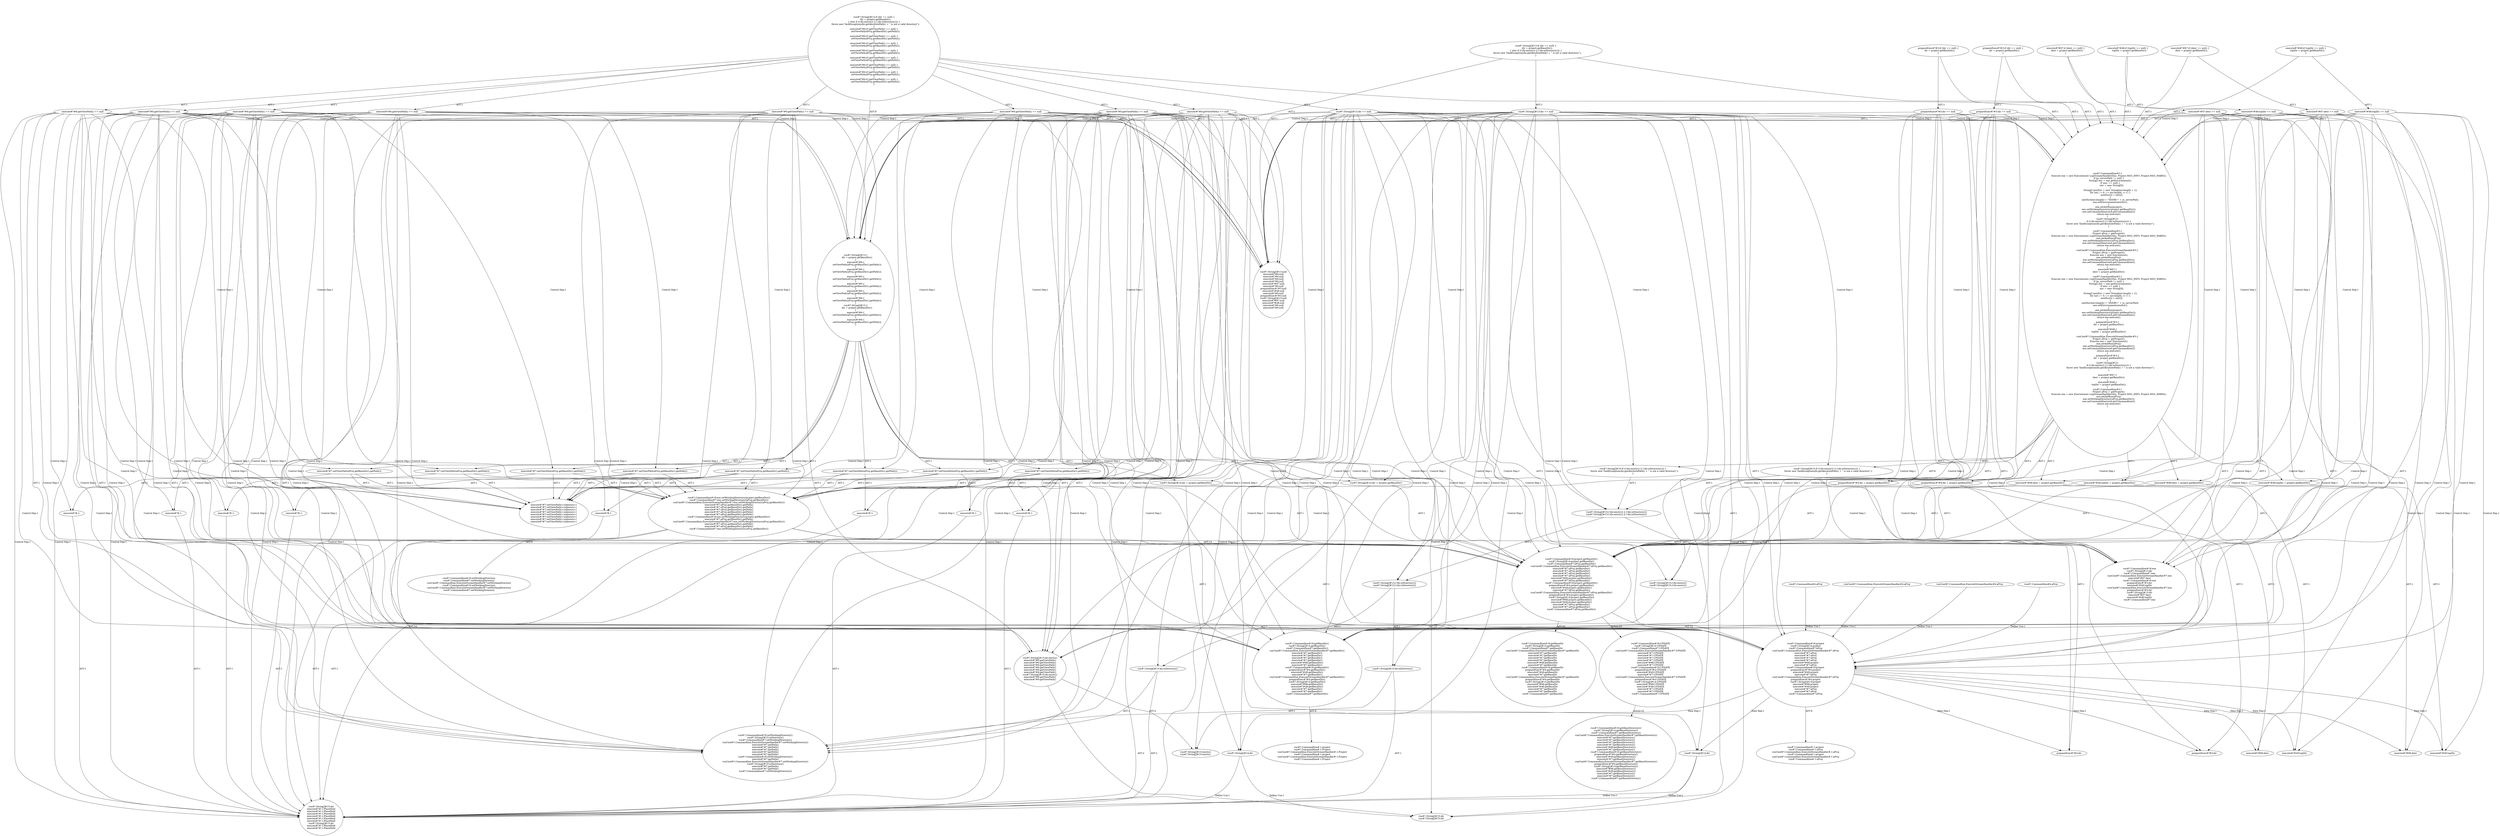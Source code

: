 digraph "Pattern" {
0 [label="run#?,Commandline#18:UPDATE
run#?,String[]#14:UPDATE
run#?,Commandline#7:UPDATE
runCmd#?,Commandline,ExecuteStreamHandler#7:UPDATE
execute#?#7:UPDATE
execute#?#7:UPDATE
execute#?#7:UPDATE
execute#?#7:UPDATE
execute#?#68:UPDATE
execute#?#7:UPDATE
run#?,Commandline#18:UPDATE
prepareExec#?#4:UPDATE
execute#?#49:UPDATE
execute#?#7:UPDATE
runCmd#?,Commandline,ExecuteStreamHandler#7:UPDATE
prepareExec#?#4:UPDATE
run#?,String[]#14:UPDATE
execute#?#68:UPDATE
execute#?#49:UPDATE
execute#?#7:UPDATE
execute#?#7:UPDATE
run#?,Commandline#7:UPDATE" shape=ellipse]
1 [label="run#?,Commandline#18:project.getBaseDir()
run#?,String[]#14:project.getBaseDir()
run#?,Commandline#7:aProj.getBaseDir()
runCmd#?,Commandline,ExecuteStreamHandler#7:aProj.getBaseDir()
execute#?#7:aProj.getBaseDir()
execute#?#7:aProj.getBaseDir()
execute#?#7:aProj.getBaseDir()
execute#?#7:aProj.getBaseDir()
execute#?#68:project.getBaseDir()
execute#?#7:aProj.getBaseDir()
run#?,Commandline#18:project.getBaseDir()
prepareExec#?#4:project.getBaseDir()
execute#?#49:project.getBaseDir()
execute#?#7:aProj.getBaseDir()
runCmd#?,Commandline,ExecuteStreamHandler#7:aProj.getBaseDir()
prepareExec#?#4:project.getBaseDir()
run#?,String[]#14:project.getBaseDir()
execute#?#68:project.getBaseDir()
execute#?#49:project.getBaseDir()
execute#?#7:aProj.getBaseDir()
execute#?#7:aProj.getBaseDir()
run#?,Commandline#7:aProj.getBaseDir()" shape=ellipse]
2 [label="run#?,Commandline#18:exe.setWorkingDirectory(project.getBaseDir())
run#?,Commandline#7:exe.setWorkingDirectory(aProj.getBaseDir())
runCmd#?,Commandline,ExecuteStreamHandler#7:exe.setWorkingDirectory(aProj.getBaseDir())
execute#?#7:aProj.getBaseDir().getPath()
execute#?#7:aProj.getBaseDir().getPath()
execute#?#7:aProj.getBaseDir().getPath()
execute#?#7:aProj.getBaseDir().getPath()
execute#?#7:aProj.getBaseDir().getPath()
run#?,Commandline#18:exe.setWorkingDirectory(project.getBaseDir())
execute#?#7:aProj.getBaseDir().getPath()
runCmd#?,Commandline,ExecuteStreamHandler#7:exe.setWorkingDirectory(aProj.getBaseDir())
execute#?#7:aProj.getBaseDir().getPath()
execute#?#7:aProj.getBaseDir().getPath()
run#?,Commandline#7:exe.setWorkingDirectory(aProj.getBaseDir())" shape=ellipse]
3 [label="run#?,Commandline#3:\{
    Execute exe = new Execute(new LogStreamHandler(this, Project.MSG_INFO, Project.MSG_WARN));
    if (m_serverPath != null) \{
        String[] env = exe.getEnvironment();
        if (env == null) \{
            env = new String[0];
        \}
        String[] newEnv = new String[env.length + 1];
        for (int i = 0; i < env.length; i++) \{
            newEnv[i] = env[i];
        \}
        newEnv[env.length] = \"SSDIR=\" + m_serverPath;
        exe.setEnvironment(newEnv);
    \}
    exe.setAntRun(project);
    exe.setWorkingDirectory(project.getBaseDir());
    exe.setCommandline(cmd.getCommandline());
    return exe.execute();
\}
run#?,String[]#15:
    if ((!dir.exists()) || (!dir.isDirectory())) \{
        throw new TaskException(dir.getAbsolutePath() + \" is not a valid directory\");
    \}

run#?,Commandline#3:\{
    Project aProj = getProject();
    Execute exe = new Execute(new LogStreamHandler(this, Project.MSG_INFO, Project.MSG_WARN));
    exe.setAntRun(aProj);
    exe.setWorkingDirectory(aProj.getBaseDir());
    exe.setCommandline(cmd.getCommandline());
    return exe.execute();
\}
runCmd#?,Commandline,ExecuteStreamHandler#3:\{
    Project aProj = getProject();
    Execute exe = new Execute(out);
    exe.setAntRun(aProj);
    exe.setWorkingDirectory(aProj.getBaseDir());
    exe.setCommandline(cmd.getCommandline());
    return exe.execute();
\}
execute#?#67:\{
    dest = project.getBaseDir();
\}
run#?,Commandline#3:\{
    Execute exe = new Execute(new LogStreamHandler(this, Project.MSG_INFO, Project.MSG_WARN));
    if (m_serverPath != null) \{
        String[] env = exe.getEnvironment();
        if (env == null) \{
            env = new String[0];
        \}
        String[] newEnv = new String[env.length + 1];
        for (int i = 0; i < env.length; i++) \{
            newEnv[i] = env[i];
        \}
        newEnv[env.length] = \"SSDIR=\" + m_serverPath;
        exe.setEnvironment(newEnv);
    \}
    exe.setAntRun(project);
    exe.setWorkingDirectory(project.getBaseDir());
    exe.setCommandline(cmd.getCommandline());
    return exe.execute();
\}
prepareExec#?#3:\{
    dir = project.getBaseDir();
\}
execute#?#48:\{
    topDir = project.getBaseDir();
\}
runCmd#?,Commandline,ExecuteStreamHandler#3:\{
    Project aProj = getProject();
    Execute exe = new Execute(out);
    exe.setAntRun(aProj);
    exe.setWorkingDirectory(aProj.getBaseDir());
    exe.setCommandline(cmd.getCommandline());
    return exe.execute();
\}
prepareExec#?#3:\{
    dir = project.getBaseDir();
\}
run#?,String[]#15:
    if ((!dir.exists()) || (!dir.isDirectory())) \{
        throw new TaskException(dir.getAbsolutePath() + \" is not a valid directory\");
    \}

execute#?#67:\{
    dest = project.getBaseDir();
\}
execute#?#48:\{
    topDir = project.getBaseDir();
\}
run#?,Commandline#3:\{
    Project aProj = getProject();
    Execute exe = new Execute(new LogStreamHandler(this, Project.MSG_INFO, Project.MSG_WARN));
    exe.setAntRun(aProj);
    exe.setWorkingDirectory(aProj.getBaseDir());
    exe.setCommandline(cmd.getCommandline());
    return exe.execute();
\}" shape=ellipse]
4 [label="run#?,Commandline#18:setWorkingDirectory
run#?,Commandline#7:setWorkingDirectory
runCmd#?,Commandline,ExecuteStreamHandler#7:setWorkingDirectory
run#?,Commandline#18:setWorkingDirectory
runCmd#?,Commandline,ExecuteStreamHandler#7:setWorkingDirectory
run#?,Commandline#7:setWorkingDirectory" shape=ellipse]
5 [label="run#?,Commandline#18:exe
run#?,String[]#13:dir
run#?,Commandline#7:exe
runCmd#?,Commandline,ExecuteStreamHandler#7:exe
execute#?#67:dest
run#?,Commandline#18:exe
prepareExec#?#3:dir
execute#?#48:topDir
runCmd#?,Commandline,ExecuteStreamHandler#7:exe
prepareExec#?#3:dir
run#?,String[]#13:dir
execute#?#67:dest
execute#?#48:topDir
run#?,Commandline#7:exe" shape=ellipse]
6 [label="run#?,Commandline#18:setWorkingDirectory()
run#?,String[]#15:isDirectory()
run#?,Commandline#7:setWorkingDirectory()
runCmd#?,Commandline,ExecuteStreamHandler#7:setWorkingDirectory()
execute#?#7:getPath()
execute#?#7:getPath()
execute#?#7:getPath()
execute#?#7:getPath()
execute#?#7:getPath()
run#?,Commandline#18:setWorkingDirectory()
execute#?#7:getPath()
runCmd#?,Commandline,ExecuteStreamHandler#7:setWorkingDirectory()
run#?,String[]#15:isDirectory()
execute#?#7:getPath()
execute#?#7:getPath()
run#?,Commandline#7:setWorkingDirectory()" shape=ellipse]
7 [label="run#?,Commandline#18:getBaseDir
run#?,String[]#14:getBaseDir
run#?,Commandline#7:getBaseDir
runCmd#?,Commandline,ExecuteStreamHandler#7:getBaseDir
execute#?#7:getBaseDir
execute#?#7:getBaseDir
execute#?#7:getBaseDir
execute#?#7:getBaseDir
execute#?#68:getBaseDir
execute#?#7:getBaseDir
run#?,Commandline#18:getBaseDir
prepareExec#?#4:getBaseDir
execute#?#49:getBaseDir
execute#?#7:getBaseDir
runCmd#?,Commandline,ExecuteStreamHandler#7:getBaseDir
prepareExec#?#4:getBaseDir
run#?,String[]#14:getBaseDir
execute#?#68:getBaseDir
execute#?#49:getBaseDir
execute#?#7:getBaseDir
execute#?#7:getBaseDir
run#?,Commandline#7:getBaseDir" shape=ellipse]
8 [label="run#?,Commandline#18:project
run#?,String[]#14:project
run#?,Commandline#7:aProj
runCmd#?,Commandline,ExecuteStreamHandler#7:aProj
execute#?#7:aProj
execute#?#7:aProj
execute#?#7:aProj
execute#?#7:aProj
execute#?#68:project
execute#?#7:aProj
run#?,Commandline#18:project
prepareExec#?#4:project
execute#?#49:project
execute#?#7:aProj
runCmd#?,Commandline,ExecuteStreamHandler#7:aProj
prepareExec#?#4:project
run#?,String[]#14:project
execute#?#68:project
execute#?#49:project
execute#?#7:aProj
execute#?#7:aProj
run#?,Commandline#7:aProj" shape=ellipse]
9 [label="run#?,Commandline#-1:project
run#?,Commandline#-1:aProj
runCmd#?,Commandline,ExecuteStreamHandler#-1:aProj
run#?,Commandline#-1:project
runCmd#?,Commandline,ExecuteStreamHandler#-1:aProj
run#?,Commandline#-1:aProj" shape=ellipse]
10 [label="run#?,Commandline#18:getBaseDir()
run#?,String[]#14:getBaseDir()
run#?,Commandline#7:getBaseDir()
runCmd#?,Commandline,ExecuteStreamHandler#7:getBaseDir()
execute#?#7:getBaseDir()
execute#?#7:getBaseDir()
execute#?#7:getBaseDir()
execute#?#7:getBaseDir()
execute#?#68:getBaseDir()
execute#?#7:getBaseDir()
run#?,Commandline#18:getBaseDir()
prepareExec#?#4:getBaseDir()
execute#?#49:getBaseDir()
execute#?#7:getBaseDir()
runCmd#?,Commandline,ExecuteStreamHandler#7:getBaseDir()
prepareExec#?#4:getBaseDir()
run#?,String[]#14:getBaseDir()
execute#?#68:getBaseDir()
execute#?#49:getBaseDir()
execute#?#7:getBaseDir()
execute#?#7:getBaseDir()
run#?,Commandline#7:getBaseDir()" shape=ellipse]
11 [label="run#?,Commandline#-1:project
run#?,Commandline#-1:Project
runCmd#?,Commandline,ExecuteStreamHandler#-1:Project
run#?,Commandline#-1:project
runCmd#?,Commandline,ExecuteStreamHandler#-1:Project
run#?,Commandline#-1:Project" shape=ellipse]
12 [label="run#?,Commandline#18:getBaseDirectory()
run#?,String[]#14:getBaseDirectory()
run#?,Commandline#7:getBaseDirectory()
runCmd#?,Commandline,ExecuteStreamHandler#7:getBaseDirectory()
execute#?#7:getBaseDirectory()
execute#?#7:getBaseDirectory()
execute#?#7:getBaseDirectory()
execute#?#7:getBaseDirectory()
execute#?#68:getBaseDirectory()
execute#?#7:getBaseDirectory()
run#?,Commandline#18:getBaseDirectory()
prepareExec#?#4:getBaseDirectory()
execute#?#49:getBaseDirectory()
execute#?#7:getBaseDirectory()
runCmd#?,Commandline,ExecuteStreamHandler#7:getBaseDirectory()
prepareExec#?#4:getBaseDirectory()
run#?,String[]#14:getBaseDirectory()
execute#?#68:getBaseDirectory()
execute#?#49:getBaseDirectory()
execute#?#7:getBaseDirectory()
execute#?#7:getBaseDirectory()
run#?,Commandline#7:getBaseDirectory()" shape=ellipse]
13 [label="run#?,String[]#15:dir.exists()
execute#?#6:getViewPath()
execute#?#6:getViewPath()
execute#?#6:getViewPath()
execute#?#6:getViewPath()
execute#?#6:getViewPath()
execute#?#6:getViewPath()
run#?,String[]#15:dir.exists()
execute#?#6:getViewPath()
execute#?#6:getViewPath()" shape=ellipse]
14 [label="run#?,String[]#13:if (dir == null) \{
    dir = project.getBaseDir();
\} else if ((!dir.exists()) || (!dir.isDirectory())) \{
    throw new TaskException(dir.getAbsolutePath() + \" is not a valid directory\");
\}
execute#?#6:if (getViewPath() == null) \{
    setViewPath(aProj.getBaseDir().getPath());
\}
execute#?#6:if (getViewPath() == null) \{
    setViewPath(aProj.getBaseDir().getPath());
\}
execute#?#6:if (getViewPath() == null) \{
    setViewPath(aProj.getBaseDir().getPath());
\}
execute#?#6:if (getViewPath() == null) \{
    setViewPath(aProj.getBaseDir().getPath());
\}
execute#?#6:if (getViewPath() == null) \{
    setViewPath(aProj.getBaseDir().getPath());
\}
execute#?#6:if (getViewPath() == null) \{
    setViewPath(aProj.getBaseDir().getPath());
\}
execute#?#6:if (getViewPath() == null) \{
    setViewPath(aProj.getBaseDir().getPath());
\}
execute#?#6:if (getViewPath() == null) \{
    setViewPath(aProj.getBaseDir().getPath());
\}" shape=ellipse]
15 [label="run#?,String[]#15:(!dir.isDirectory())
run#?,String[]#15:(!dir.isDirectory())" shape=ellipse]
16 [label="run#?,String[]#13:null
execute#?#6:null
execute#?#6:null
execute#?#6:null
execute#?#6:null
execute#?#67:null
execute#?#6:null
prepareExec#?#3:null
execute#?#48:null
execute#?#6:null
prepareExec#?#3:null
run#?,String[]#13:null
execute#?#67:null
execute#?#48:null
execute#?#6:null
execute#?#6:null" shape=ellipse]
17 [label="run#?,String[]#15:(!dir.exists()) || (!dir.isDirectory())
run#?,String[]#15:(!dir.exists()) || (!dir.isDirectory())" shape=ellipse]
18 [label="run#?,String[]#15:dir
run#?,String[]#15:dir" shape=ellipse]
19 [label="run#?,String[]#13:\{
    dir = project.getBaseDir();
\}
execute#?#6:\{
    setViewPath(aProj.getBaseDir().getPath());
\}
execute#?#6:\{
    setViewPath(aProj.getBaseDir().getPath());
\}
execute#?#6:\{
    setViewPath(aProj.getBaseDir().getPath());
\}
execute#?#6:\{
    setViewPath(aProj.getBaseDir().getPath());
\}
execute#?#6:\{
    setViewPath(aProj.getBaseDir().getPath());
\}
execute#?#6:\{
    setViewPath(aProj.getBaseDir().getPath());
\}
run#?,String[]#13:\{
    dir = project.getBaseDir();
\}
execute#?#6:\{
    setViewPath(aProj.getBaseDir().getPath());
\}
execute#?#6:\{
    setViewPath(aProj.getBaseDir().getPath());
\}" shape=ellipse]
20 [label="run#?,String[]#15:(!dir.exists())
run#?,String[]#15:(!dir.exists())" shape=ellipse]
21 [label="run#?,String[]#14:dir" shape=ellipse]
22 [label="run#?,String[]#15:if ((!dir.exists()) || (!dir.isDirectory())) \{
    throw new TaskException(dir.getAbsolutePath() + \" is not a valid directory\");
\}" shape=ellipse]
23 [label="run#?,String[]#15:exists()
run#?,String[]#15:exists()" shape=ellipse]
24 [label="run#?,String[]#15:dir.isDirectory()" shape=ellipse]
25 [label="run#?,String[]#15:dir
execute#?#-1:PlaceHold
execute#?#-1:PlaceHold
execute#?#-1:PlaceHold
execute#?#-1:PlaceHold
execute#?#-1:PlaceHold
execute#?#-1:PlaceHold
run#?,String[]#15:dir
execute#?#-1:PlaceHold
execute#?#-1:PlaceHold" shape=ellipse]
26 [label="run#?,String[]#13:dir == null" shape=ellipse]
27 [label="run#?,String[]#14:dir = project.getBaseDir()" shape=ellipse]
28 [label="run#?,Commandline#4:aProj" shape=ellipse]
29 [label="runCmd#?,Commandline,ExecuteStreamHandler#4:aProj" shape=ellipse]
30 [label="execute#?#7:setViewPath(<unknown>)
execute#?#7:setViewPath(<unknown>)
execute#?#7:setViewPath(<unknown>)
execute#?#7:setViewPath(<unknown>)
execute#?#7:setViewPath(<unknown>)
execute#?#7:setViewPath(<unknown>)
execute#?#7:setViewPath(<unknown>)
execute#?#7:setViewPath(<unknown>)" shape=ellipse]
31 [label="execute#?#-1:" shape=ellipse]
32 [label="execute#?#7:setViewPath(aProj.getBaseDir().getPath())" shape=ellipse]
33 [label="execute#?#6:getViewPath() == null" shape=ellipse]
34 [label="execute#?#7:setViewPath(aProj.getBaseDir().getPath())" shape=ellipse]
35 [label="execute#?#6:getViewPath() == null" shape=ellipse]
36 [label="execute#?#-1:" shape=ellipse]
37 [label="execute#?#6:getViewPath() == null" shape=ellipse]
38 [label="execute#?#-1:" shape=ellipse]
39 [label="execute#?#7:setViewPath(aProj.getBaseDir().getPath())" shape=ellipse]
40 [label="execute#?#-1:" shape=ellipse]
41 [label="execute#?#7:setViewPath(aProj.getBaseDir().getPath())" shape=ellipse]
42 [label="execute#?#6:getViewPath() == null" shape=ellipse]
43 [label="execute#?#67:if (dest == null) \{
    dest = project.getBaseDir();
\}" shape=ellipse]
44 [label="execute#?#67:dest == null" shape=ellipse]
45 [label="execute#?#68:dest" shape=ellipse]
46 [label="execute#?#68:dest = project.getBaseDir()" shape=ellipse]
47 [label="execute#?#-1:" shape=ellipse]
48 [label="execute#?#6:getViewPath() == null" shape=ellipse]
49 [label="execute#?#7:setViewPath(aProj.getBaseDir().getPath())" shape=ellipse]
50 [label="prepareExec#?#3:if (dir == null) \{
    dir = project.getBaseDir();
\}" shape=ellipse]
51 [label="prepareExec#?#4:dir = project.getBaseDir()" shape=ellipse]
52 [label="prepareExec#?#4:dir" shape=ellipse]
53 [label="prepareExec#?#3:dir == null" shape=ellipse]
54 [label="execute#?#49:topDir" shape=ellipse]
55 [label="execute#?#48:topDir == null" shape=ellipse]
56 [label="execute#?#48:if (topDir == null) \{
    topDir = project.getBaseDir();
\}" shape=ellipse]
57 [label="execute#?#49:topDir = project.getBaseDir()" shape=ellipse]
58 [label="execute#?#7:setViewPath(aProj.getBaseDir().getPath())" shape=ellipse]
59 [label="execute#?#6:getViewPath() == null" shape=ellipse]
60 [label="execute#?#-1:" shape=ellipse]
61 [label="runCmd#?,Commandline,ExecuteStreamHandler#4:aProj" shape=ellipse]
62 [label="prepareExec#?#3:dir == null" shape=ellipse]
63 [label="prepareExec#?#4:dir = project.getBaseDir()" shape=ellipse]
64 [label="prepareExec#?#3:if (dir == null) \{
    dir = project.getBaseDir();
\}" shape=ellipse]
65 [label="prepareExec#?#4:dir" shape=ellipse]
66 [label="run#?,String[]#13:dir == null" shape=ellipse]
67 [label="run#?,String[]#13:if (dir == null) \{
    dir = project.getBaseDir();
\} else if ((!dir.exists()) || (!dir.isDirectory())) \{
    throw new TaskException(dir.getAbsolutePath() + \" is not a valid directory\");
\}" shape=ellipse]
68 [label="run#?,String[]#15:if ((!dir.exists()) || (!dir.isDirectory())) \{
    throw new TaskException(dir.getAbsolutePath() + \" is not a valid directory\");
\}" shape=ellipse]
69 [label="run#?,String[]#14:dir = project.getBaseDir()" shape=ellipse]
70 [label="run#?,String[]#14:dir" shape=ellipse]
71 [label="run#?,String[]#15:dir.isDirectory()" shape=ellipse]
72 [label="execute#?#67:dest == null" shape=ellipse]
73 [label="execute#?#68:dest = project.getBaseDir()" shape=ellipse]
74 [label="execute#?#67:if (dest == null) \{
    dest = project.getBaseDir();
\}" shape=ellipse]
75 [label="execute#?#68:dest" shape=ellipse]
76 [label="execute#?#48:if (topDir == null) \{
    topDir = project.getBaseDir();
\}" shape=ellipse]
77 [label="execute#?#49:topDir" shape=ellipse]
78 [label="execute#?#48:topDir == null" shape=ellipse]
79 [label="execute#?#49:topDir = project.getBaseDir()" shape=ellipse]
80 [label="execute#?#7:setViewPath(aProj.getBaseDir().getPath())" shape=ellipse]
81 [label="execute#?#-1:" shape=ellipse]
82 [label="execute#?#6:getViewPath() == null" shape=ellipse]
83 [label="execute#?#6:getViewPath() == null" shape=ellipse]
84 [label="execute#?#7:setViewPath(aProj.getBaseDir().getPath())" shape=ellipse]
85 [label="execute#?#-1:" shape=ellipse]
86 [label="run#?,Commandline#4:aProj" shape=ellipse]
0 -> 12 [label="Action:22"];
1 -> 0 [label="Action:22"];
1 -> 7 [label="AST:22"];
1 -> 8 [label="AST:22"];
1 -> 10 [label="AST:22"];
2 -> 1 [label="AST:14"];
2 -> 4 [label="AST:6"];
2 -> 5 [label="AST:6"];
2 -> 6 [label="AST:14"];
3 -> 2 [label="AST:6"];
3 -> 22 [label="AST:1"];
3 -> 46 [label="AST:1"];
3 -> 51 [label="AST:1"];
3 -> 57 [label="AST:1"];
3 -> 63 [label="AST:1"];
3 -> 68 [label="AST:1"];
3 -> 73 [label="AST:1"];
3 -> 79 [label="AST:1"];
8 -> 9 [label="AST:6"];
8 -> 21 [label="Data Dep:1"];
8 -> 45 [label="Data Dep:1"];
8 -> 52 [label="Data Dep:1"];
8 -> 54 [label="Data Dep:1"];
8 -> 65 [label="Data Dep:1"];
8 -> 70 [label="Data Dep:1"];
8 -> 75 [label="Data Dep:1"];
8 -> 77 [label="Data Dep:1"];
10 -> 11 [label="AST:6"];
13 -> 18 [label="AST:2"];
13 -> 23 [label="AST:2"];
14 -> 26 [label="AST:1"];
14 -> 19 [label="AST:9"];
14 -> 3 [label="AST:1"];
14 -> 33 [label="AST:1"];
14 -> 35 [label="AST:1"];
14 -> 37 [label="AST:1"];
14 -> 42 [label="AST:1"];
14 -> 48 [label="AST:1"];
14 -> 59 [label="AST:1"];
14 -> 82 [label="AST:1"];
14 -> 83 [label="AST:1"];
15 -> 24 [label="AST:1"];
15 -> 71 [label="AST:1"];
17 -> 15 [label="AST:2"];
17 -> 20 [label="AST:2"];
19 -> 27 [label="AST:1"];
19 -> 32 [label="AST:1"];
19 -> 34 [label="AST:1"];
19 -> 39 [label="AST:1"];
19 -> 41 [label="AST:1"];
19 -> 49 [label="AST:1"];
19 -> 58 [label="AST:1"];
19 -> 69 [label="AST:1"];
19 -> 80 [label="AST:1"];
19 -> 84 [label="AST:1"];
20 -> 13 [label="AST:2"];
21 -> 18 [label="Define Use:1"];
21 -> 25 [label="Define Use:1"];
22 -> 17 [label="AST:1"];
24 -> 25 [label="AST:1"];
24 -> 6 [label="AST:1"];
26 -> 13 [label="Control Dep:1"];
26 -> 15 [label="Control Dep:1"];
26 -> 16 [label="AST:1"];
26 -> 17 [label="Control Dep:1"];
26 -> 18 [label="Control Dep:1"];
26 -> 19 [label="Control Dep:1"];
26 -> 20 [label="Control Dep:1"];
26 -> 21 [label="Control Dep:1"];
26 -> 22 [label="Control Dep:1"];
26 -> 23 [label="Control Dep:1"];
26 -> 24 [label="Control Dep:1"];
26 -> 25 [label="Control Dep:1"];
26 -> 5 [label="AST:1"];
26 -> 27 [label="Control Dep:1"];
26 -> 1 [label="Control Dep:1"];
26 -> 10 [label="Control Dep:1"];
26 -> 8 [label="Control Dep:1"];
26 -> 3 [label="Control Dep:1"];
26 -> 6 [label="Control Dep:1"];
27 -> 21 [label="AST:1"];
27 -> 1 [label="AST:1"];
28 -> 8 [label="Define Use:1"];
29 -> 8 [label="Define Use:1"];
31 -> 25 [label="AST:1"];
32 -> 30 [label="AST:1"];
32 -> 31 [label="AST:1"];
32 -> 2 [label="AST:1"];
33 -> 30 [label="Control Dep:1"];
33 -> 31 [label="Control Dep:1"];
33 -> 32 [label="Control Dep:1"];
33 -> 13 [label="AST:1"];
33 -> 16 [label="AST:1"];
33 -> 19 [label="Control Dep:1"];
33 -> 25 [label="Control Dep:1"];
33 -> 2 [label="Control Dep:1"];
33 -> 6 [label="Control Dep:1"];
33 -> 1 [label="Control Dep:1"];
33 -> 10 [label="Control Dep:1"];
33 -> 8 [label="Control Dep:1"];
34 -> 36 [label="AST:1"];
34 -> 30 [label="AST:1"];
34 -> 2 [label="AST:1"];
35 -> 34 [label="Control Dep:1"];
35 -> 13 [label="AST:1"];
35 -> 16 [label="AST:1"];
35 -> 19 [label="Control Dep:1"];
35 -> 30 [label="Control Dep:1"];
35 -> 36 [label="Control Dep:1"];
35 -> 25 [label="Control Dep:1"];
35 -> 2 [label="Control Dep:1"];
35 -> 6 [label="Control Dep:1"];
35 -> 1 [label="Control Dep:1"];
35 -> 10 [label="Control Dep:1"];
35 -> 8 [label="Control Dep:1"];
36 -> 25 [label="AST:1"];
37 -> 13 [label="AST:1"];
37 -> 16 [label="AST:1"];
37 -> 19 [label="Control Dep:1"];
37 -> 39 [label="Control Dep:1"];
37 -> 30 [label="Control Dep:1"];
37 -> 38 [label="Control Dep:1"];
37 -> 25 [label="Control Dep:1"];
37 -> 2 [label="Control Dep:1"];
37 -> 6 [label="Control Dep:1"];
37 -> 1 [label="Control Dep:1"];
37 -> 10 [label="Control Dep:1"];
37 -> 8 [label="Control Dep:1"];
38 -> 25 [label="AST:1"];
39 -> 38 [label="AST:1"];
39 -> 30 [label="AST:1"];
39 -> 2 [label="AST:1"];
40 -> 25 [label="AST:1"];
41 -> 40 [label="AST:1"];
41 -> 30 [label="AST:1"];
41 -> 2 [label="AST:1"];
42 -> 40 [label="Control Dep:1"];
42 -> 41 [label="Control Dep:1"];
42 -> 13 [label="AST:1"];
42 -> 16 [label="AST:1"];
42 -> 19 [label="Control Dep:1"];
42 -> 30 [label="Control Dep:1"];
42 -> 25 [label="Control Dep:1"];
42 -> 2 [label="Control Dep:1"];
42 -> 6 [label="Control Dep:1"];
42 -> 1 [label="Control Dep:1"];
42 -> 10 [label="Control Dep:1"];
42 -> 8 [label="Control Dep:1"];
43 -> 44 [label="AST:1"];
43 -> 3 [label="AST:1"];
44 -> 5 [label="AST:1"];
44 -> 16 [label="AST:1"];
44 -> 3 [label="Control Dep:1"];
44 -> 46 [label="Control Dep:1"];
44 -> 45 [label="Control Dep:1"];
44 -> 1 [label="Control Dep:1"];
44 -> 10 [label="Control Dep:1"];
44 -> 8 [label="Control Dep:1"];
46 -> 45 [label="AST:1"];
46 -> 1 [label="AST:1"];
47 -> 25 [label="AST:1"];
48 -> 47 [label="Control Dep:1"];
48 -> 13 [label="AST:1"];
48 -> 16 [label="AST:1"];
48 -> 19 [label="Control Dep:1"];
48 -> 49 [label="Control Dep:1"];
48 -> 30 [label="Control Dep:1"];
48 -> 25 [label="Control Dep:1"];
48 -> 2 [label="Control Dep:1"];
48 -> 6 [label="Control Dep:1"];
48 -> 1 [label="Control Dep:1"];
48 -> 10 [label="Control Dep:1"];
48 -> 8 [label="Control Dep:1"];
49 -> 47 [label="AST:1"];
49 -> 30 [label="AST:1"];
49 -> 2 [label="AST:1"];
50 -> 53 [label="AST:1"];
50 -> 3 [label="AST:1"];
51 -> 52 [label="AST:1"];
51 -> 1 [label="AST:1"];
53 -> 51 [label="Control Dep:1"];
53 -> 52 [label="Control Dep:1"];
53 -> 5 [label="AST:1"];
53 -> 16 [label="AST:1"];
53 -> 3 [label="Control Dep:1"];
53 -> 1 [label="Control Dep:1"];
53 -> 10 [label="Control Dep:1"];
53 -> 8 [label="Control Dep:1"];
55 -> 54 [label="Control Dep:1"];
55 -> 5 [label="AST:1"];
55 -> 16 [label="AST:1"];
55 -> 3 [label="Control Dep:1"];
55 -> 57 [label="Control Dep:1"];
55 -> 1 [label="Control Dep:1"];
55 -> 10 [label="Control Dep:1"];
55 -> 8 [label="Control Dep:1"];
56 -> 55 [label="AST:1"];
56 -> 3 [label="AST:1"];
57 -> 54 [label="AST:1"];
57 -> 1 [label="AST:1"];
58 -> 60 [label="AST:1"];
58 -> 30 [label="AST:1"];
58 -> 2 [label="AST:1"];
59 -> 58 [label="Control Dep:1"];
59 -> 13 [label="AST:1"];
59 -> 16 [label="AST:1"];
59 -> 19 [label="Control Dep:1"];
59 -> 30 [label="Control Dep:1"];
59 -> 60 [label="Control Dep:1"];
59 -> 25 [label="Control Dep:1"];
59 -> 2 [label="Control Dep:1"];
59 -> 6 [label="Control Dep:1"];
59 -> 1 [label="Control Dep:1"];
59 -> 10 [label="Control Dep:1"];
59 -> 8 [label="Control Dep:1"];
60 -> 25 [label="AST:1"];
61 -> 8 [label="Define Use:1"];
62 -> 5 [label="AST:1"];
62 -> 16 [label="AST:1"];
62 -> 3 [label="Control Dep:1"];
62 -> 63 [label="Control Dep:1"];
62 -> 65 [label="Control Dep:1"];
62 -> 1 [label="Control Dep:1"];
62 -> 10 [label="Control Dep:1"];
62 -> 8 [label="Control Dep:1"];
63 -> 65 [label="AST:1"];
63 -> 1 [label="AST:1"];
64 -> 62 [label="AST:1"];
64 -> 3 [label="AST:1"];
66 -> 5 [label="AST:1"];
66 -> 16 [label="AST:1"];
66 -> 19 [label="Control Dep:1"];
66 -> 69 [label="Control Dep:1"];
66 -> 70 [label="Control Dep:1"];
66 -> 1 [label="Control Dep:1"];
66 -> 10 [label="Control Dep:1"];
66 -> 8 [label="Control Dep:1"];
66 -> 3 [label="Control Dep:1"];
66 -> 68 [label="Control Dep:1"];
66 -> 17 [label="Control Dep:1"];
66 -> 20 [label="Control Dep:1"];
66 -> 13 [label="Control Dep:1"];
66 -> 23 [label="Control Dep:1"];
66 -> 18 [label="Control Dep:1"];
66 -> 15 [label="Control Dep:1"];
66 -> 71 [label="Control Dep:1"];
66 -> 6 [label="Control Dep:1"];
66 -> 25 [label="Control Dep:1"];
67 -> 66 [label="AST:1"];
67 -> 19 [label="AST:1"];
67 -> 3 [label="AST:1"];
68 -> 17 [label="AST:1"];
69 -> 70 [label="AST:1"];
69 -> 1 [label="AST:1"];
70 -> 18 [label="Define Use:1"];
70 -> 25 [label="Define Use:1"];
71 -> 25 [label="AST:1"];
71 -> 6 [label="AST:1"];
72 -> 5 [label="AST:1"];
72 -> 16 [label="AST:1"];
72 -> 3 [label="Control Dep:1"];
72 -> 73 [label="Control Dep:1"];
72 -> 75 [label="Control Dep:1"];
72 -> 1 [label="Control Dep:1"];
72 -> 10 [label="Control Dep:1"];
72 -> 8 [label="Control Dep:1"];
73 -> 75 [label="AST:1"];
73 -> 1 [label="AST:1"];
74 -> 72 [label="AST:1"];
74 -> 3 [label="AST:1"];
76 -> 78 [label="AST:1"];
76 -> 3 [label="AST:1"];
78 -> 77 [label="Control Dep:1"];
78 -> 5 [label="AST:1"];
78 -> 16 [label="AST:1"];
78 -> 3 [label="Control Dep:1"];
78 -> 79 [label="Control Dep:1"];
78 -> 1 [label="Control Dep:1"];
78 -> 10 [label="Control Dep:1"];
78 -> 8 [label="Control Dep:1"];
79 -> 77 [label="AST:1"];
79 -> 1 [label="AST:1"];
80 -> 81 [label="AST:1"];
80 -> 30 [label="AST:1"];
80 -> 2 [label="AST:1"];
81 -> 25 [label="AST:1"];
82 -> 80 [label="Control Dep:1"];
82 -> 81 [label="Control Dep:1"];
82 -> 13 [label="AST:1"];
82 -> 16 [label="AST:1"];
82 -> 19 [label="Control Dep:1"];
82 -> 30 [label="Control Dep:1"];
82 -> 25 [label="Control Dep:1"];
82 -> 2 [label="Control Dep:1"];
82 -> 6 [label="Control Dep:1"];
82 -> 1 [label="Control Dep:1"];
82 -> 10 [label="Control Dep:1"];
82 -> 8 [label="Control Dep:1"];
83 -> 13 [label="AST:1"];
83 -> 16 [label="AST:1"];
83 -> 19 [label="Control Dep:1"];
83 -> 84 [label="Control Dep:1"];
83 -> 30 [label="Control Dep:1"];
83 -> 85 [label="Control Dep:1"];
83 -> 25 [label="Control Dep:1"];
83 -> 2 [label="Control Dep:1"];
83 -> 6 [label="Control Dep:1"];
83 -> 1 [label="Control Dep:1"];
83 -> 10 [label="Control Dep:1"];
83 -> 8 [label="Control Dep:1"];
84 -> 85 [label="AST:1"];
84 -> 30 [label="AST:1"];
84 -> 2 [label="AST:1"];
85 -> 25 [label="AST:1"];
86 -> 8 [label="Define Use:1"];
}
